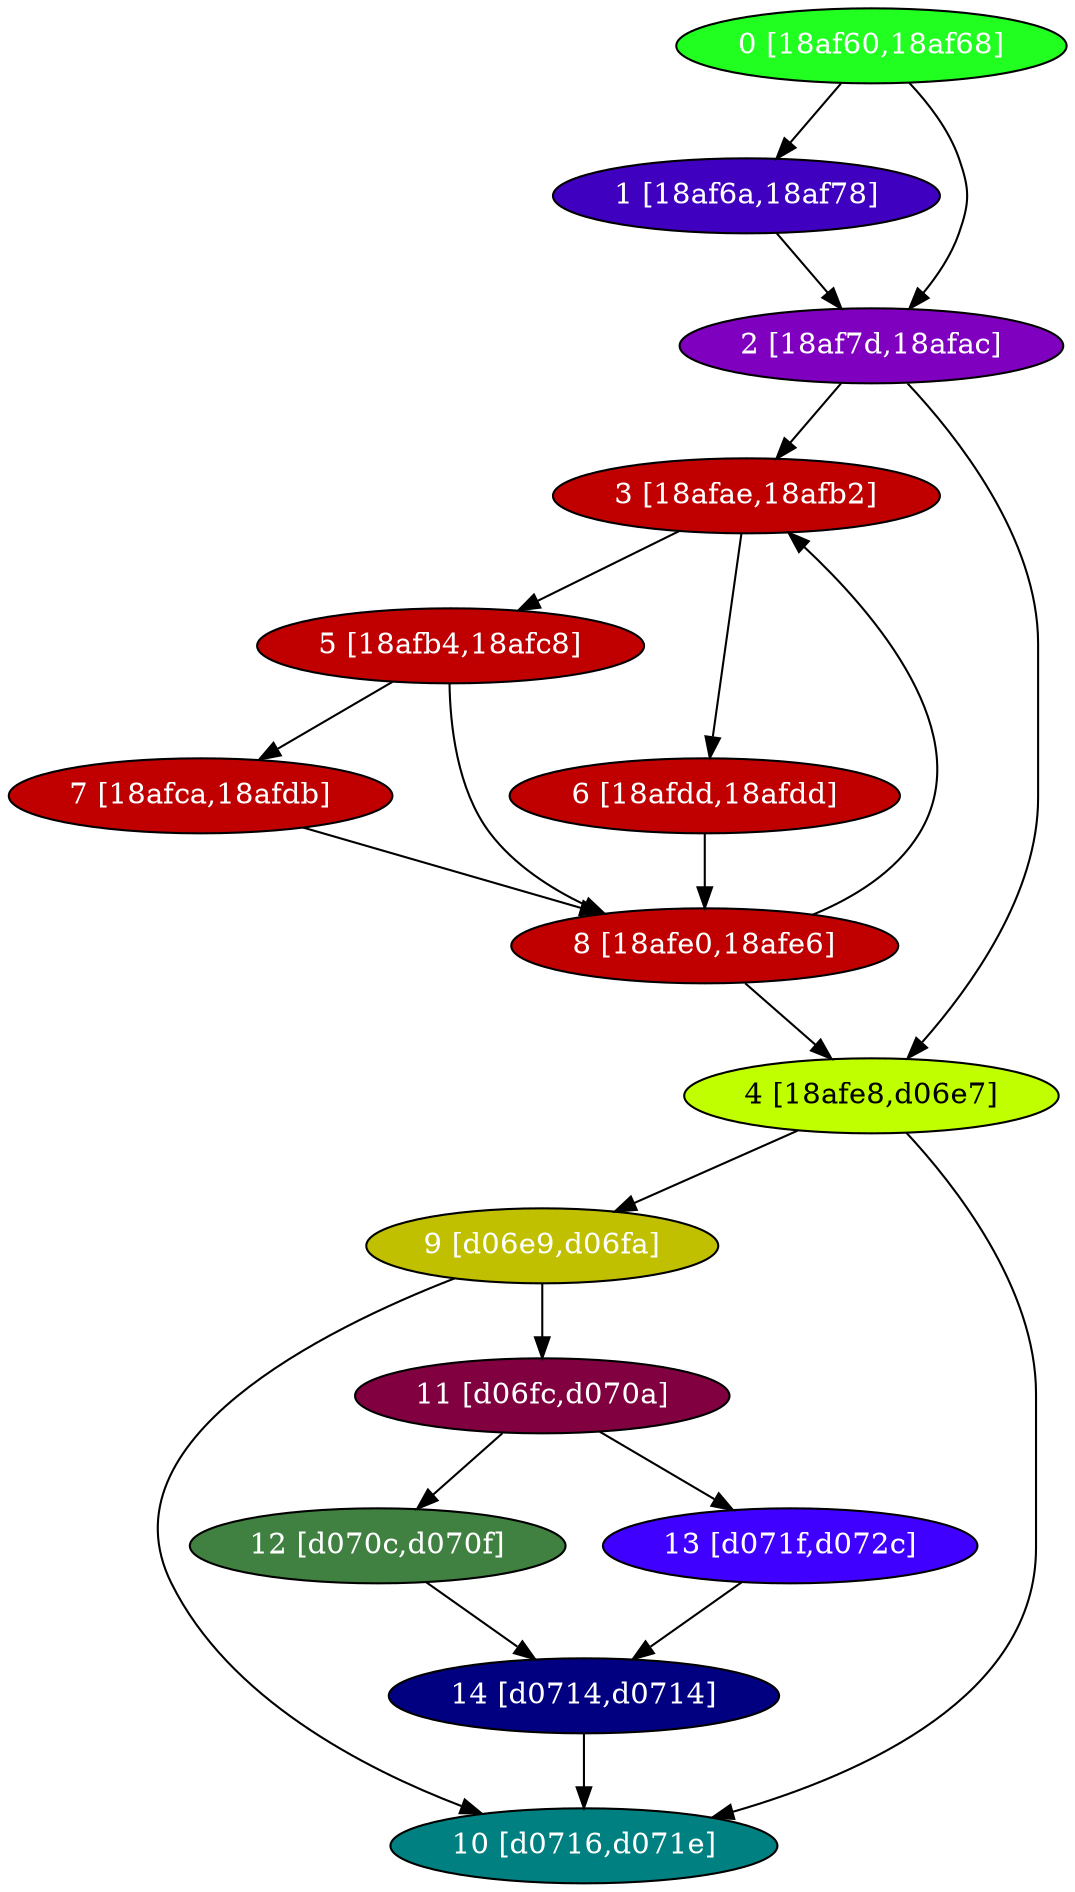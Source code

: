 diGraph libnss3{
	libnss3_0  [style=filled fillcolor="#20FF20" fontcolor="#ffffff" shape=oval label="0 [18af60,18af68]"]
	libnss3_1  [style=filled fillcolor="#4000C0" fontcolor="#ffffff" shape=oval label="1 [18af6a,18af78]"]
	libnss3_2  [style=filled fillcolor="#8000C0" fontcolor="#ffffff" shape=oval label="2 [18af7d,18afac]"]
	libnss3_3  [style=filled fillcolor="#C00000" fontcolor="#ffffff" shape=oval label="3 [18afae,18afb2]"]
	libnss3_4  [style=filled fillcolor="#C0FF00" fontcolor="#000000" shape=oval label="4 [18afe8,d06e7]"]
	libnss3_5  [style=filled fillcolor="#C00000" fontcolor="#ffffff" shape=oval label="5 [18afb4,18afc8]"]
	libnss3_6  [style=filled fillcolor="#C00000" fontcolor="#ffffff" shape=oval label="6 [18afdd,18afdd]"]
	libnss3_7  [style=filled fillcolor="#C00000" fontcolor="#ffffff" shape=oval label="7 [18afca,18afdb]"]
	libnss3_8  [style=filled fillcolor="#C00000" fontcolor="#ffffff" shape=oval label="8 [18afe0,18afe6]"]
	libnss3_9  [style=filled fillcolor="#C0C000" fontcolor="#ffffff" shape=oval label="9 [d06e9,d06fa]"]
	libnss3_a  [style=filled fillcolor="#008080" fontcolor="#ffffff" shape=oval label="10 [d0716,d071e]"]
	libnss3_b  [style=filled fillcolor="#800040" fontcolor="#ffffff" shape=oval label="11 [d06fc,d070a]"]
	libnss3_c  [style=filled fillcolor="#408040" fontcolor="#ffffff" shape=oval label="12 [d070c,d070f]"]
	libnss3_d  [style=filled fillcolor="#4000FF" fontcolor="#ffffff" shape=oval label="13 [d071f,d072c]"]
	libnss3_e  [style=filled fillcolor="#000080" fontcolor="#ffffff" shape=oval label="14 [d0714,d0714]"]

	libnss3_0 -> libnss3_1
	libnss3_0 -> libnss3_2
	libnss3_1 -> libnss3_2
	libnss3_2 -> libnss3_3
	libnss3_2 -> libnss3_4
	libnss3_3 -> libnss3_5
	libnss3_3 -> libnss3_6
	libnss3_4 -> libnss3_9
	libnss3_4 -> libnss3_a
	libnss3_5 -> libnss3_7
	libnss3_5 -> libnss3_8
	libnss3_6 -> libnss3_8
	libnss3_7 -> libnss3_8
	libnss3_8 -> libnss3_3
	libnss3_8 -> libnss3_4
	libnss3_9 -> libnss3_a
	libnss3_9 -> libnss3_b
	libnss3_b -> libnss3_c
	libnss3_b -> libnss3_d
	libnss3_c -> libnss3_e
	libnss3_d -> libnss3_e
	libnss3_e -> libnss3_a
}